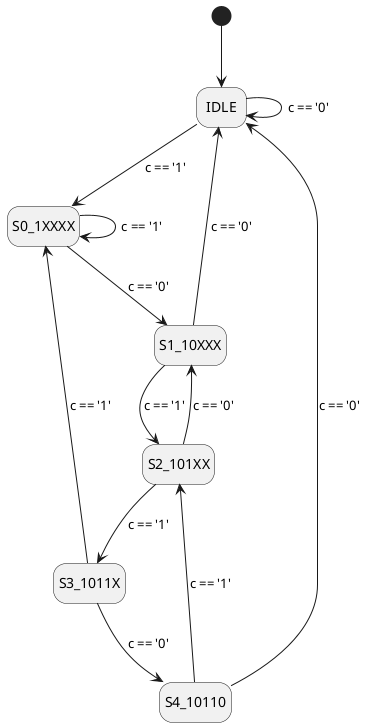 @startuml
hide empty description
' scale 1000 width

[*] --> IDLE

IDLE --> S0_1XXXX: c == '1'
IDLE --> IDLE: c == '0'

S0_1XXXX --> S0_1XXXX: c == '1'
S0_1XXXX --> S1_10XXX: c == '0'

S1_10XXX --> S2_101XX: c == '1'
S1_10XXX --> IDLE: c == '0'

S2_101XX --> S3_1011X: c == '1'
S2_101XX --> S1_10XXX: c == '0'

S3_1011X --> S4_10110: c == '0'
S3_1011X --> S0_1XXXX: c == '1'

S4_10110 --> IDLE: c == '0'
S4_10110 --> S2_101XX: c == '1'

@enduml